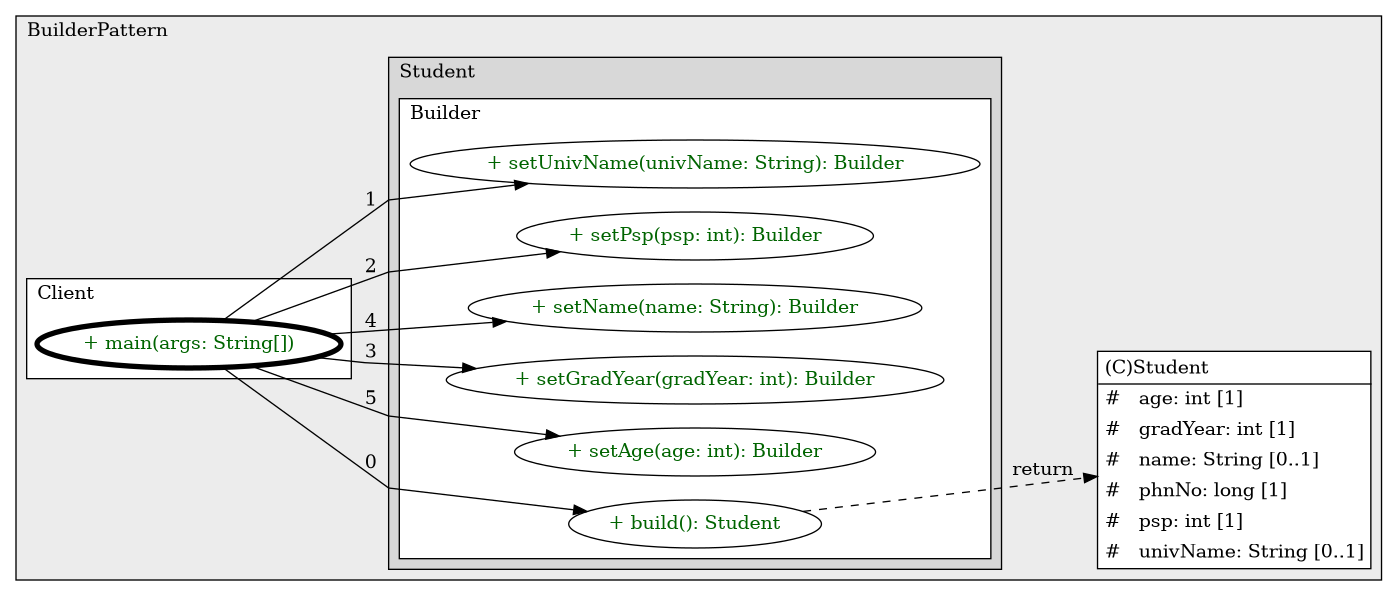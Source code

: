 @startuml

/' diagram meta data start
config=CallConfiguration;
{
  "rootMethod": "DesignPatterns.BuilderPattern.Client#main(String[])",
  "projectClassification": {
    "searchMode": "OpenProject", // OpenProject, AllProjects
    "includedProjects": "",
    "pathEndKeywords": "*.impl",
    "isClientPath": "",
    "isClientName": "",
    "isTestPath": "",
    "isTestName": "",
    "isMappingPath": "",
    "isMappingName": "",
    "isDataAccessPath": "",
    "isDataAccessName": "",
    "isDataStructurePath": "",
    "isDataStructureName": "",
    "isInterfaceStructuresPath": "",
    "isInterfaceStructuresName": "",
    "isEntryPointPath": "",
    "isEntryPointName": "",
    "treatFinalFieldsAsMandatory": false
  },
  "graphRestriction": {
    "classPackageExcludeFilter": "",
    "classPackageIncludeFilter": "",
    "classNameExcludeFilter": "",
    "classNameIncludeFilter": "",
    "methodNameExcludeFilter": "",
    "methodNameIncludeFilter": "",
    "removeByInheritance": "", // inheritance/annotation based filtering is done in a second step
    "removeByAnnotation": "",
    "removeByClassPackage": "", // cleanup the graph after inheritance/annotation based filtering is done
    "removeByClassName": "",
    "cutMappings": true,
    "cutEnum": true,
    "cutTests": true,
    "cutClient": true,
    "cutDataAccess": true,
    "cutInterfaceStructures": true,
    "cutDataStructures": true,
    "cutGetterAndSetter": true,
    "cutConstructors": true
  },
  "graphTraversal": {
    "forwardDepth": 3,
    "backwardDepth": 3,
    "classPackageExcludeFilter": "",
    "classPackageIncludeFilter": "",
    "classNameExcludeFilter": "",
    "classNameIncludeFilter": "",
    "methodNameExcludeFilter": "",
    "methodNameIncludeFilter": "",
    "hideMappings": false,
    "hideDataStructures": false,
    "hidePrivateMethods": true,
    "hideInterfaceCalls": true, // indirection: implementation -> interface (is hidden) -> implementation
    "onlyShowApplicationEntryPoints": false, // root node is included
    "useMethodCallsForStructureDiagram": "ForwardOnly" // ForwardOnly, BothDirections, No
  },
  "details": {
    "aggregation": "GroupByClass", // ByClass, GroupByClass, None
    "showMethodParametersTypes": true,
    "showMethodParametersNames": true,
    "showMethodReturnType": true,
    "showPackageLevels": 4,
    "showCallOrder": true,
    "edgeMode": "TypesAndMethods", // TypesOnly, MethodsOnly, TypesAndMethods, MethodsAndDirectTypeUsage
    "showDetailedClassStructure": true
  },
  "rootClass": "DesignPatterns.BuilderPattern.Client",
  "extensionCallbackMethod": "" // qualified.class.name#methodName - signature: public static String method(String)
}
diagram meta data end '/



digraph g {
    rankdir="LR"
    splines=polyline
    

'nodes 
subgraph cluster_1754289259 { 
   	label=BuilderPattern
	labeljust=l
	fillcolor="#ececec"
	style=filled
   
   Student800631362[
	label=<<TABLE BORDER="1" CELLBORDER="0" CELLPADDING="4" CELLSPACING="0">
<TR><TD ALIGN="LEFT" >(C)Student</TD></TR>
<HR/>
<TR><TD ALIGN="LEFT" >#   age: int [1]</TD></TR>
<TR><TD ALIGN="LEFT" >#   gradYear: int [1]</TD></TR>
<TR><TD ALIGN="LEFT" >#   name: String [0..1]</TD></TR>
<TR><TD ALIGN="LEFT" >#   phnNo: long [1]</TD></TR>
<TR><TD ALIGN="LEFT" >#   psp: int [1]</TD></TR>
<TR><TD ALIGN="LEFT" >#   univName: String [0..1]</TD></TR>
</TABLE>>
	style=filled
	margin=0
	shape=plaintext
	fillcolor="#FFFFFF"
];

subgraph cluster_1477865666 { 
   	label=Student
	labeljust=l
	fillcolor="#d8d8d8"
	style=filled
   
   subgraph cluster_1598892796 { 
   	label=Builder
	labeljust=l
	fillcolor=white
	style=filled
   
   Builder1086354031XXXbuild0[
	label="+ build(): Student"
	style=filled
	fillcolor=white
	tooltip="Builder

null"
	fontcolor=darkgreen
];

Builder1086354031XXXsetAge104431[
	label="+ setAge(age: int): Builder"
	style=filled
	fillcolor=white
	tooltip="Builder

null"
	fontcolor=darkgreen
];

Builder1086354031XXXsetGradYear104431[
	label="+ setGradYear(gradYear: int): Builder"
	style=filled
	fillcolor=white
	tooltip="Builder

null"
	fontcolor=darkgreen
];

Builder1086354031XXXsetName1808118735[
	label="+ setName(name: String): Builder"
	style=filled
	fillcolor=white
	tooltip="Builder

null"
	fontcolor=darkgreen
];

Builder1086354031XXXsetPsp104431[
	label="+ setPsp(psp: int): Builder"
	style=filled
	fillcolor=white
	tooltip="Builder

null"
	fontcolor=darkgreen
];

Builder1086354031XXXsetUnivName1808118735[
	label="+ setUnivName(univName: String): Builder"
	style=filled
	fillcolor=white
	tooltip="Builder

null"
	fontcolor=darkgreen
];
} 
} 

subgraph cluster_2063084823 { 
   	label=Client
	labeljust=l
	fillcolor=white
	style=filled
   
   Client800631362XXXmain1859653459[
	label="+ main(args: String[])"
	style=filled
	fillcolor=white
	tooltip="Client

null"
	penwidth=4
	fontcolor=darkgreen
];
} 
} 

'edges    
Builder1086354031XXXbuild0 -> Student800631362[label=return, style=dashed];
Client800631362XXXmain1859653459 -> Builder1086354031XXXbuild0[label=0];
Client800631362XXXmain1859653459 -> Builder1086354031XXXsetAge104431[label=5];
Client800631362XXXmain1859653459 -> Builder1086354031XXXsetGradYear104431[label=3];
Client800631362XXXmain1859653459 -> Builder1086354031XXXsetName1808118735[label=4];
Client800631362XXXmain1859653459 -> Builder1086354031XXXsetPsp104431[label=2];
Client800631362XXXmain1859653459 -> Builder1086354031XXXsetUnivName1808118735[label=1];
    
}
@enduml